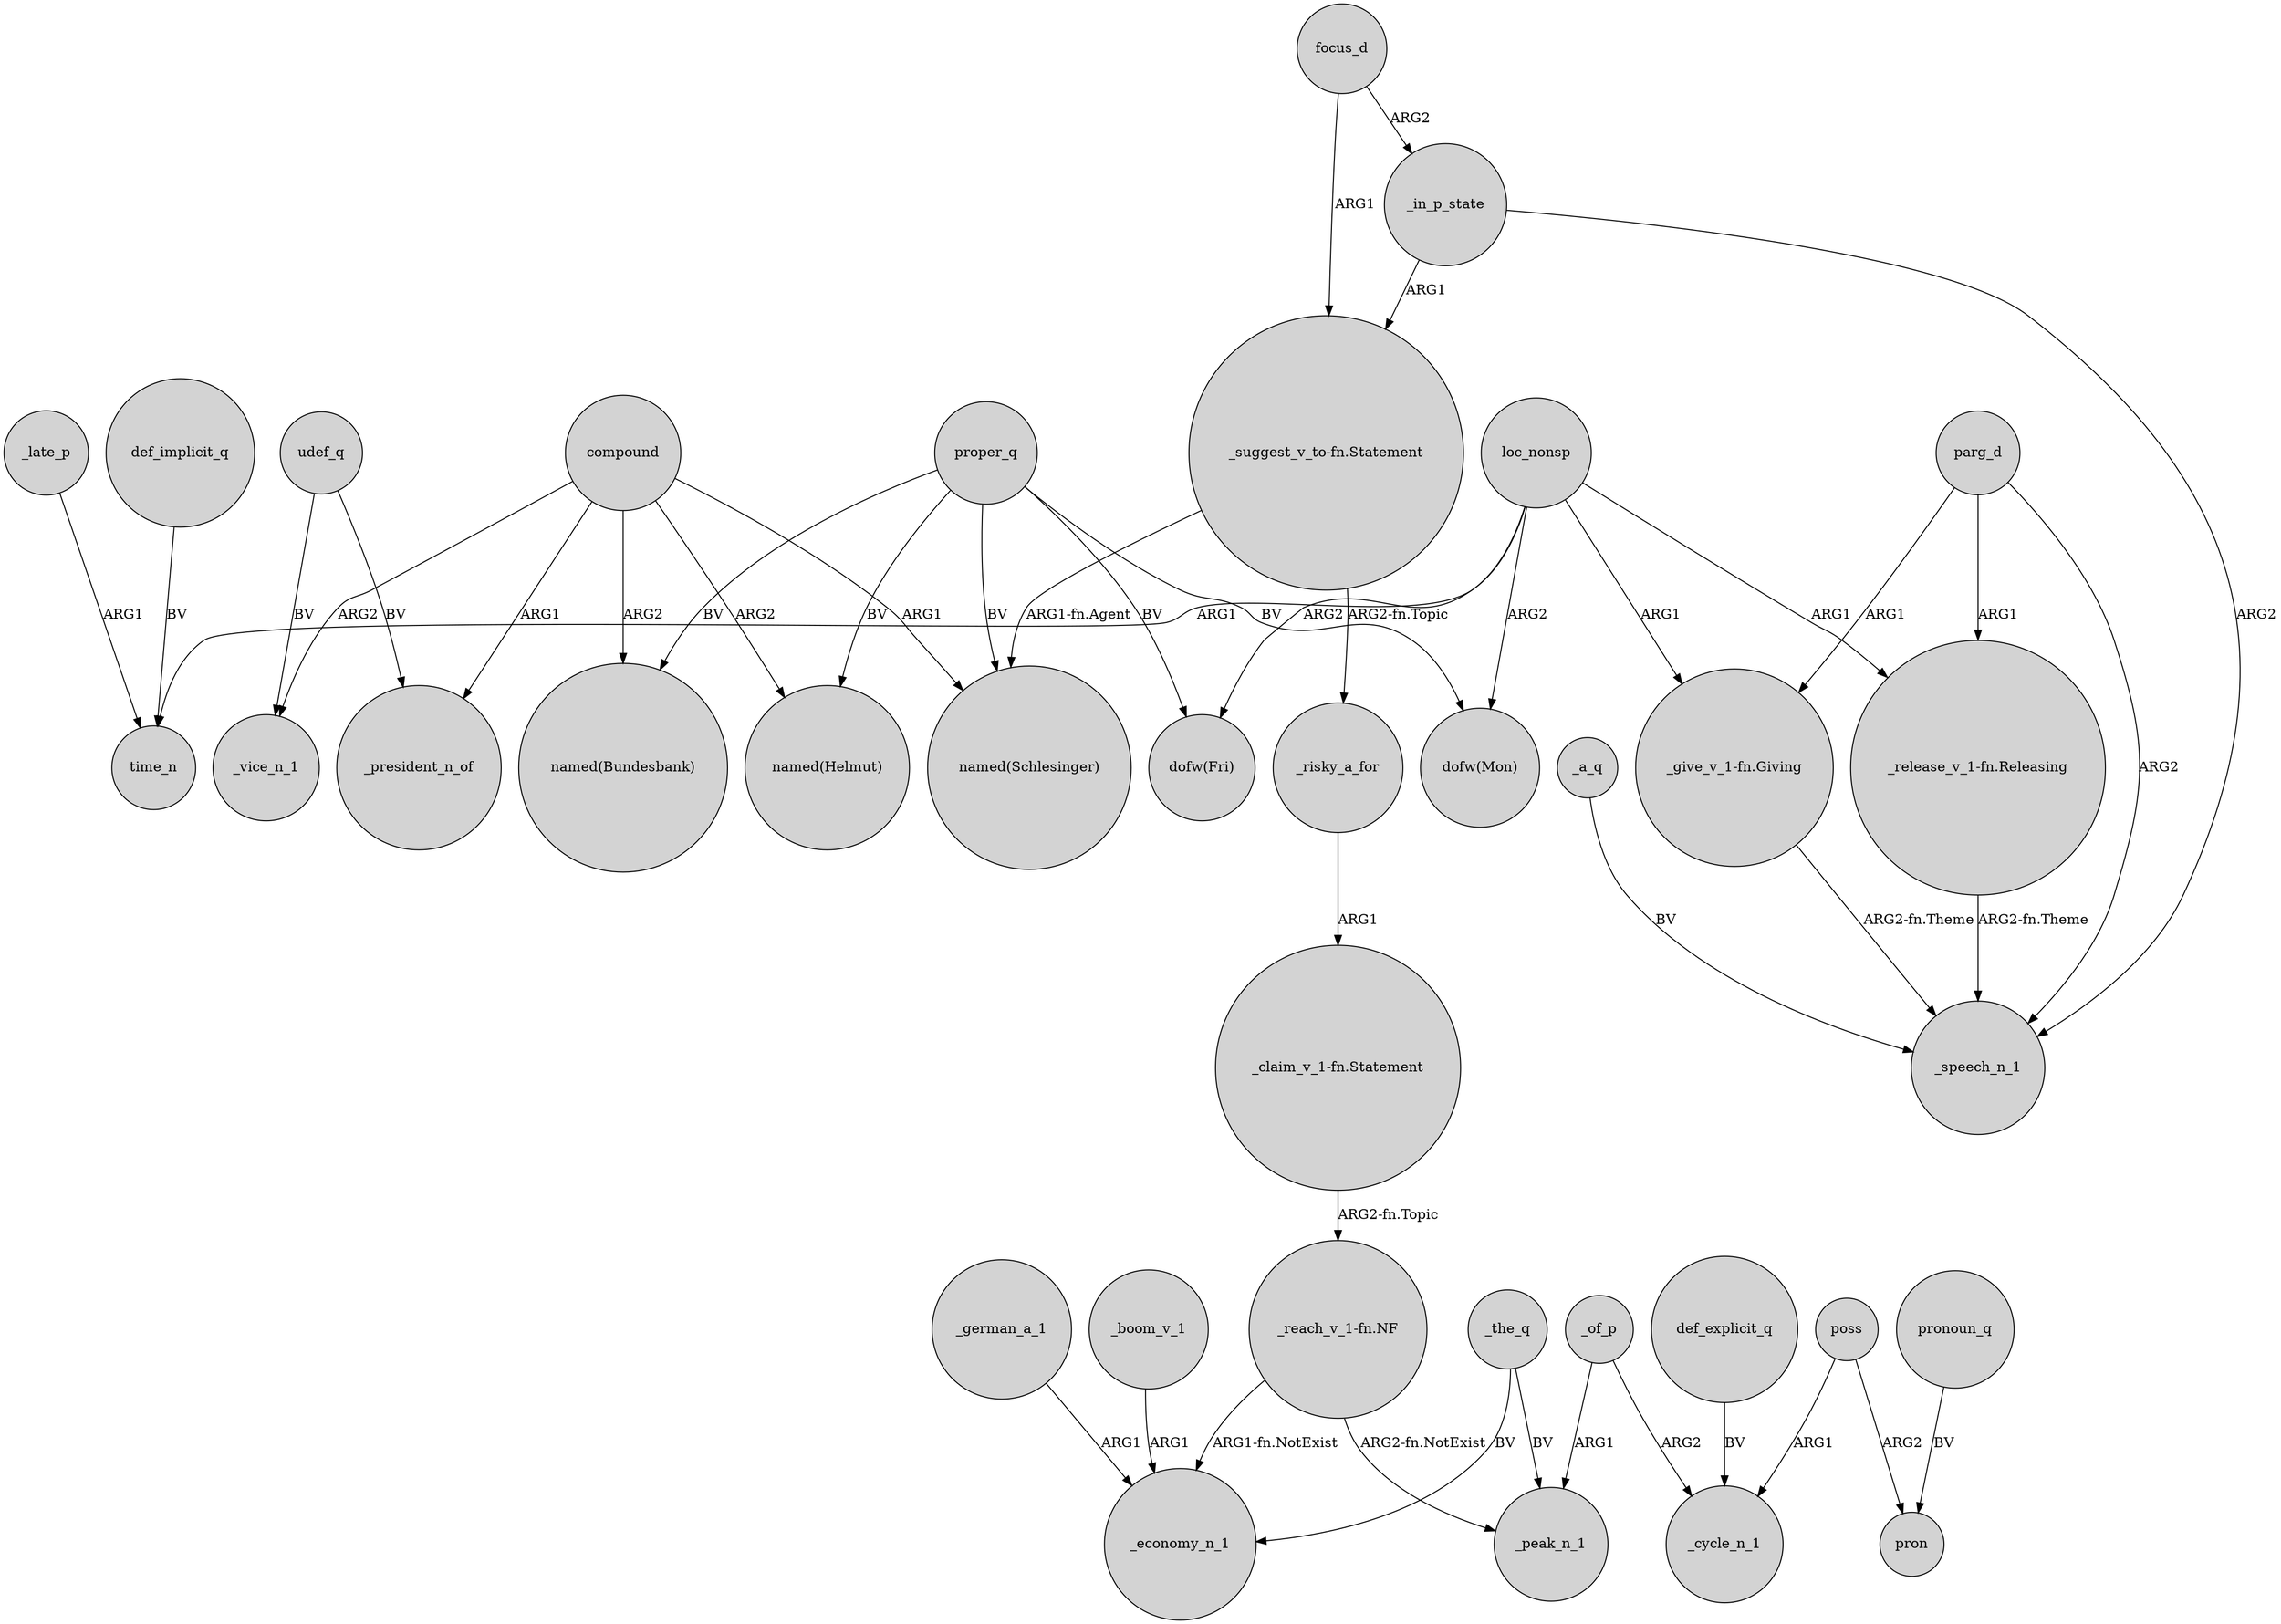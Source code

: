digraph {
	node [shape=circle style=filled]
	_late_p -> time_n [label=ARG1]
	compound -> _vice_n_1 [label=ARG2]
	proper_q -> "dofw(Fri)" [label=BV]
	"_reach_v_1-fn.NF" -> _economy_n_1 [label="ARG1-fn.NotExist"]
	poss -> pron [label=ARG2]
	focus_d -> "_suggest_v_to-fn.Statement" [label=ARG1]
	def_explicit_q -> _cycle_n_1 [label=BV]
	"_suggest_v_to-fn.Statement" -> "named(Schlesinger)" [label="ARG1-fn.Agent"]
	_boom_v_1 -> _economy_n_1 [label=ARG1]
	compound -> "named(Bundesbank)" [label=ARG2]
	focus_d -> _in_p_state [label=ARG2]
	loc_nonsp -> "_release_v_1-fn.Releasing" [label=ARG1]
	proper_q -> "named(Schlesinger)" [label=BV]
	_the_q -> _economy_n_1 [label=BV]
	_of_p -> _cycle_n_1 [label=ARG2]
	compound -> "named(Schlesinger)" [label=ARG1]
	poss -> _cycle_n_1 [label=ARG1]
	parg_d -> "_release_v_1-fn.Releasing" [label=ARG1]
	loc_nonsp -> time_n [label=ARG1]
	loc_nonsp -> "dofw(Fri)" [label=ARG2]
	udef_q -> _vice_n_1 [label=BV]
	parg_d -> _speech_n_1 [label=ARG2]
	"_suggest_v_to-fn.Statement" -> _risky_a_for [label="ARG2-fn.Topic"]
	compound -> "named(Helmut)" [label=ARG2]
	pronoun_q -> pron [label=BV]
	"_claim_v_1-fn.Statement" -> "_reach_v_1-fn.NF" [label="ARG2-fn.Topic"]
	_in_p_state -> "_suggest_v_to-fn.Statement" [label=ARG1]
	compound -> _president_n_of [label=ARG1]
	udef_q -> _president_n_of [label=BV]
	"_give_v_1-fn.Giving" -> _speech_n_1 [label="ARG2-fn.Theme"]
	_the_q -> _peak_n_1 [label=BV]
	proper_q -> "named(Helmut)" [label=BV]
	proper_q -> "dofw(Mon)" [label=BV]
	_in_p_state -> _speech_n_1 [label=ARG2]
	_german_a_1 -> _economy_n_1 [label=ARG1]
	"_release_v_1-fn.Releasing" -> _speech_n_1 [label="ARG2-fn.Theme"]
	"_reach_v_1-fn.NF" -> _peak_n_1 [label="ARG2-fn.NotExist"]
	loc_nonsp -> "_give_v_1-fn.Giving" [label=ARG1]
	_of_p -> _peak_n_1 [label=ARG1]
	loc_nonsp -> "dofw(Mon)" [label=ARG2]
	_risky_a_for -> "_claim_v_1-fn.Statement" [label=ARG1]
	proper_q -> "named(Bundesbank)" [label=BV]
	_a_q -> _speech_n_1 [label=BV]
	def_implicit_q -> time_n [label=BV]
	parg_d -> "_give_v_1-fn.Giving" [label=ARG1]
}

